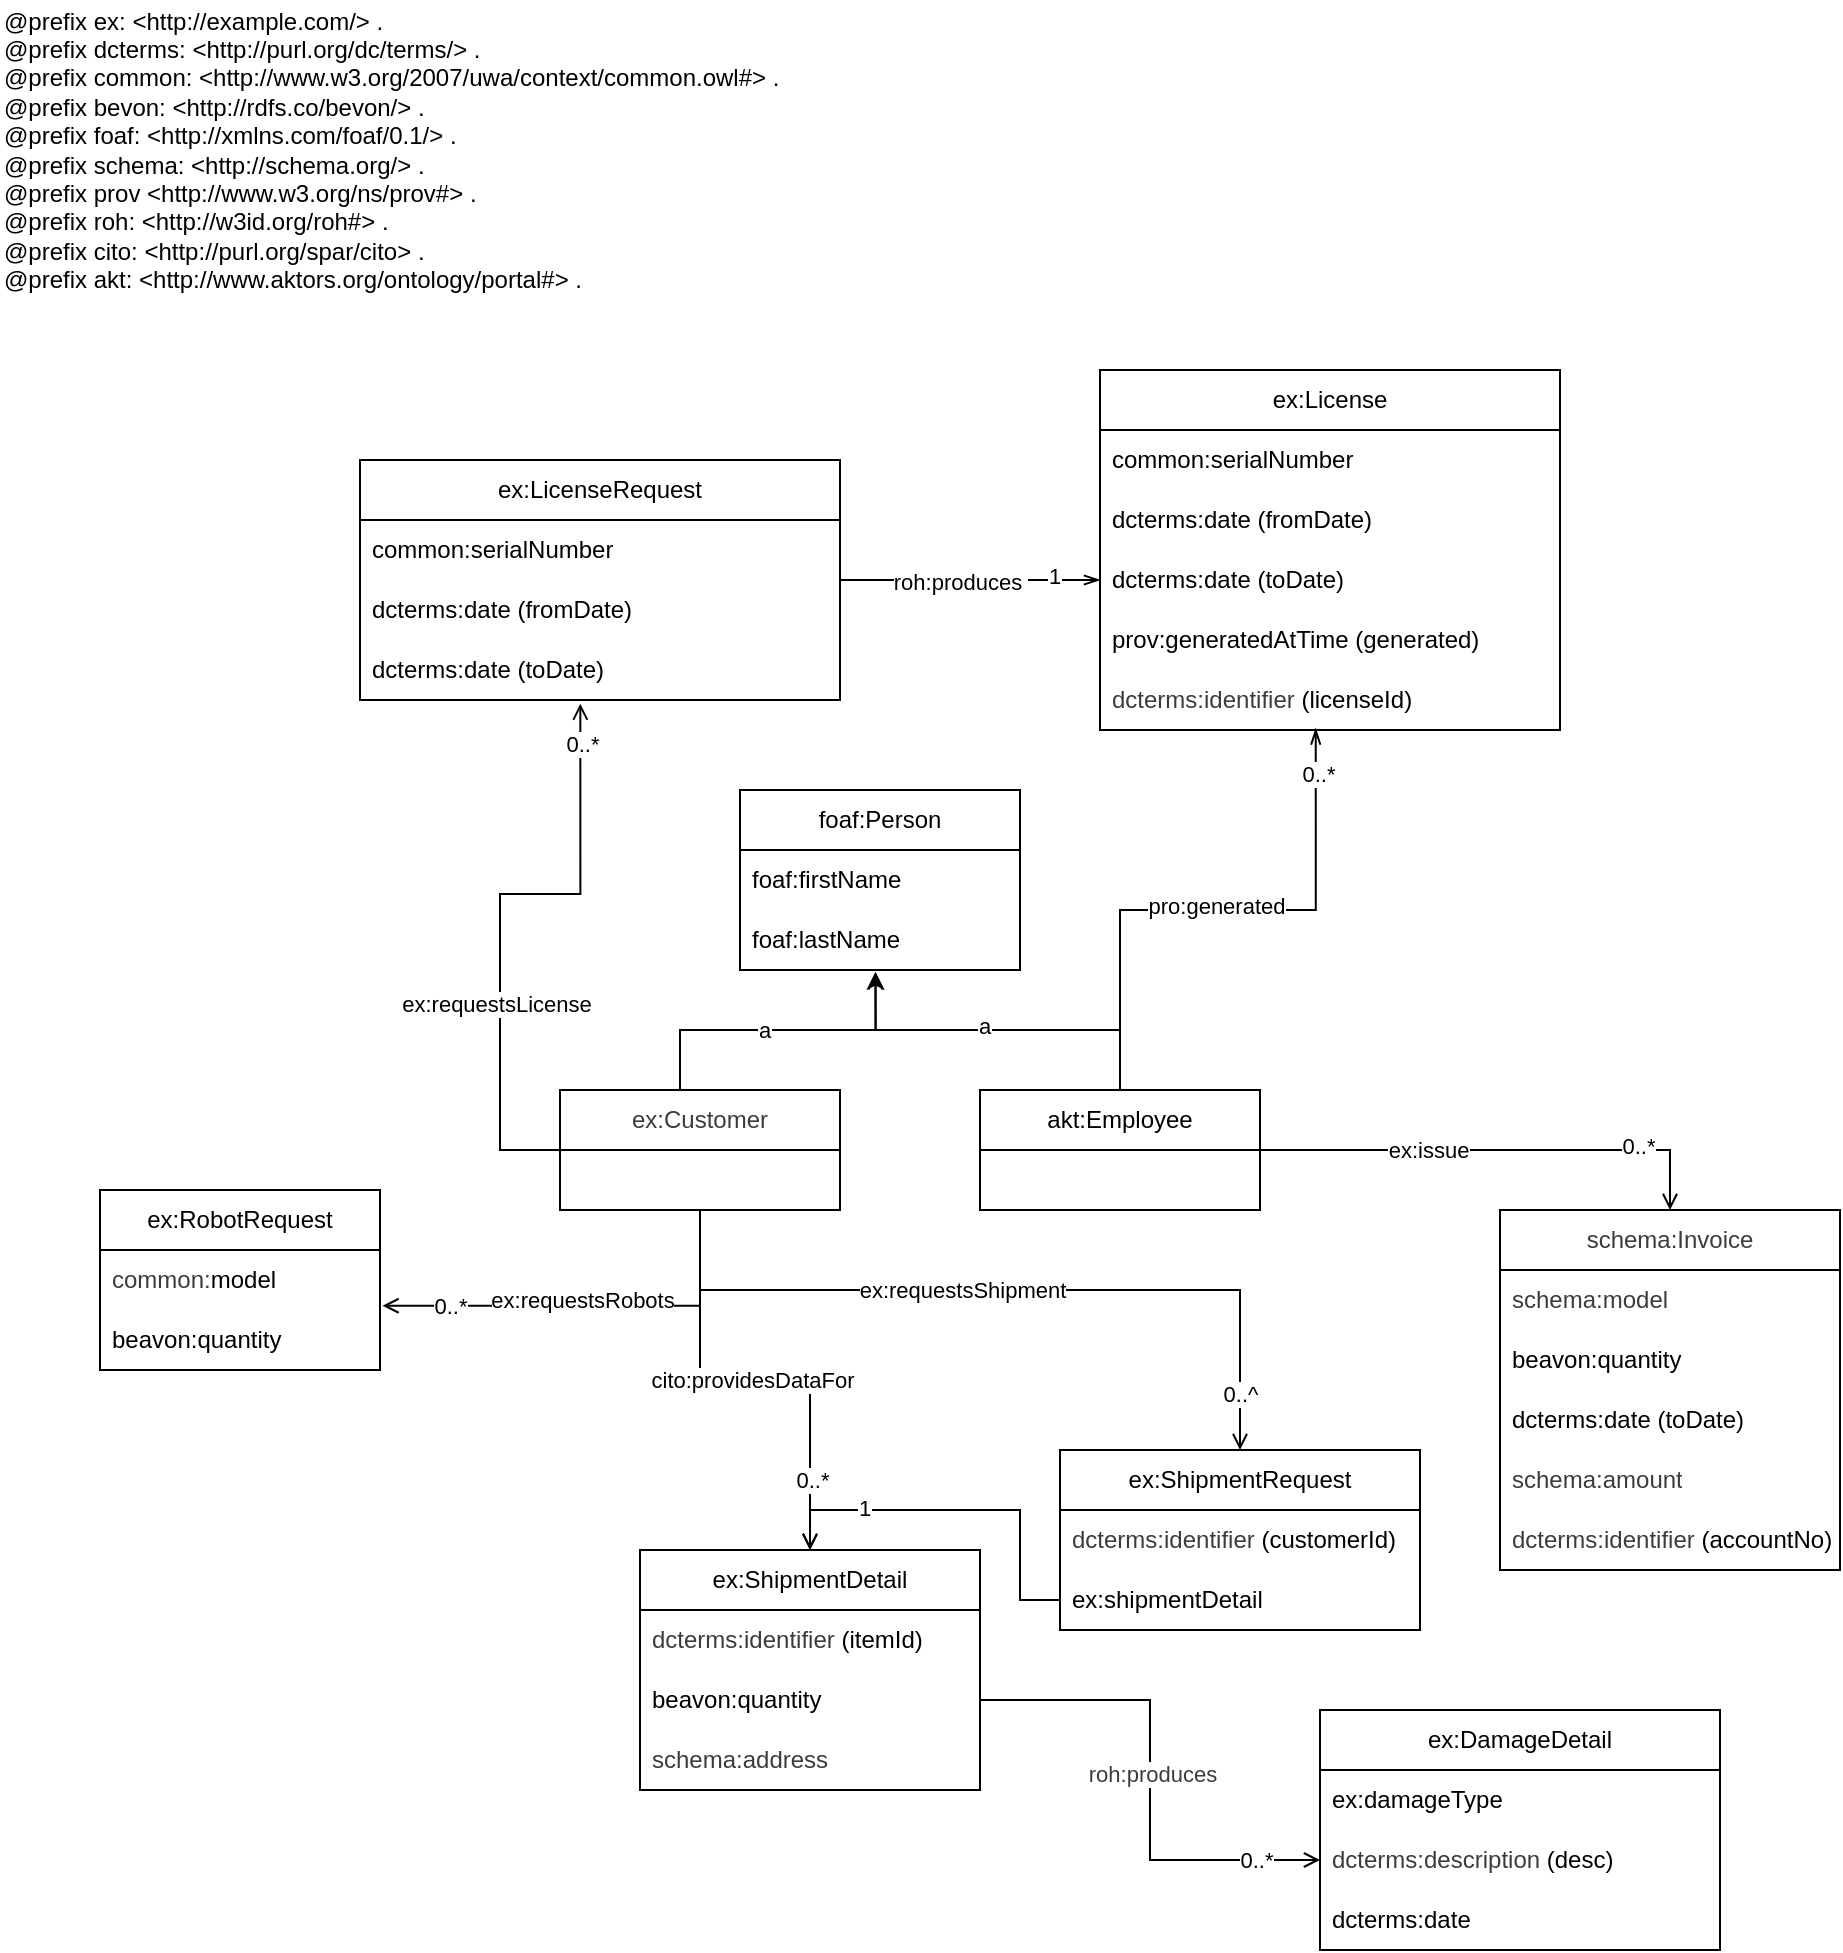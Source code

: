<mxfile version="24.3.1" type="device">
  <diagram name="Page-1" id="xuFI9ALSg-wIOWKJBD89">
    <mxGraphModel dx="1275" dy="5499" grid="1" gridSize="10" guides="1" tooltips="1" connect="1" arrows="1" fold="1" page="1" pageScale="1" pageWidth="3300" pageHeight="4681" math="0" shadow="0">
      <root>
        <mxCell id="0" />
        <mxCell id="1" parent="0" />
        <mxCell id="bSALIlR-JHasf0W1wMTP-1" value="ex:DamageDetail" style="swimlane;fontStyle=0;childLayout=stackLayout;horizontal=1;startSize=30;horizontalStack=0;resizeParent=1;resizeParentMax=0;resizeLast=0;collapsible=1;marginBottom=0;whiteSpace=wrap;html=1;" parent="1" vertex="1">
          <mxGeometry x="670" y="810" width="200" height="120" as="geometry" />
        </mxCell>
        <mxCell id="bSALIlR-JHasf0W1wMTP-2" value="ex:damageType" style="text;strokeColor=none;fillColor=none;align=left;verticalAlign=middle;spacingLeft=4;spacingRight=4;overflow=hidden;points=[[0,0.5],[1,0.5]];portConstraint=eastwest;rotatable=0;whiteSpace=wrap;html=1;" parent="bSALIlR-JHasf0W1wMTP-1" vertex="1">
          <mxGeometry y="30" width="200" height="30" as="geometry" />
        </mxCell>
        <mxCell id="bSALIlR-JHasf0W1wMTP-3" value="&lt;a style=&quot;outline: currentcolor; font-family: &amp;quot;Terminal Dosis&amp;quot;, helvetica, arial, sans-serif; margin: 0px; padding: 0px; border: 0px; text-decoration: none; color: rgb(60, 60, 60);&quot; target=&quot;_blank&quot; href=&quot;http://purl.org/dc/terms/description&quot;&gt;dcterms:description&lt;/a&gt;&amp;nbsp;(desc)" style="text;strokeColor=none;fillColor=none;align=left;verticalAlign=middle;spacingLeft=4;spacingRight=4;overflow=hidden;points=[[0,0.5],[1,0.5]];portConstraint=eastwest;rotatable=0;whiteSpace=wrap;html=1;" parent="bSALIlR-JHasf0W1wMTP-1" vertex="1">
          <mxGeometry y="60" width="200" height="30" as="geometry" />
        </mxCell>
        <mxCell id="bSALIlR-JHasf0W1wMTP-4" value="&lt;span style=&quot;text-align: center;&quot;&gt;dcterms:date&lt;/span&gt;" style="text;strokeColor=none;fillColor=none;align=left;verticalAlign=middle;spacingLeft=4;spacingRight=4;overflow=hidden;points=[[0,0.5],[1,0.5]];portConstraint=eastwest;rotatable=0;whiteSpace=wrap;html=1;" parent="bSALIlR-JHasf0W1wMTP-1" vertex="1">
          <mxGeometry y="90" width="200" height="30" as="geometry" />
        </mxCell>
        <mxCell id="bSALIlR-JHasf0W1wMTP-6" value="ex:ShipmentDetail" style="swimlane;fontStyle=0;childLayout=stackLayout;horizontal=1;startSize=30;horizontalStack=0;resizeParent=1;resizeParentMax=0;resizeLast=0;collapsible=1;marginBottom=0;whiteSpace=wrap;html=1;" parent="1" vertex="1">
          <mxGeometry x="330" y="730" width="170" height="120" as="geometry" />
        </mxCell>
        <mxCell id="bSALIlR-JHasf0W1wMTP-8" value="&lt;a style=&quot;outline: currentcolor; font-family: &amp;quot;Terminal Dosis&amp;quot;, helvetica, arial, sans-serif; margin: 0px; padding: 0px; border: 0px; text-decoration: none; color: rgb(60, 60, 60);&quot; target=&quot;_blank&quot; href=&quot;http://purl.org/dc/terms/identifier&quot;&gt;dcterms:identifier&lt;/a&gt;&amp;nbsp;(itemId)" style="text;strokeColor=none;fillColor=none;align=left;verticalAlign=middle;spacingLeft=4;spacingRight=4;overflow=hidden;points=[[0,0.5],[1,0.5]];portConstraint=eastwest;rotatable=0;whiteSpace=wrap;html=1;" parent="bSALIlR-JHasf0W1wMTP-6" vertex="1">
          <mxGeometry y="30" width="170" height="30" as="geometry" />
        </mxCell>
        <mxCell id="bSALIlR-JHasf0W1wMTP-9" value="beavon:quantity" style="text;strokeColor=none;fillColor=none;align=left;verticalAlign=middle;spacingLeft=4;spacingRight=4;overflow=hidden;points=[[0,0.5],[1,0.5]];portConstraint=eastwest;rotatable=0;whiteSpace=wrap;html=1;" parent="bSALIlR-JHasf0W1wMTP-6" vertex="1">
          <mxGeometry y="60" width="170" height="30" as="geometry" />
        </mxCell>
        <mxCell id="bSALIlR-JHasf0W1wMTP-15" value="&lt;a style=&quot;outline: currentcolor; font-family: &amp;quot;Terminal Dosis&amp;quot;, helvetica, arial, sans-serif; margin: 0px; padding: 0px; border: 0px; text-decoration: none; color: rgb(60, 60, 60);&quot; target=&quot;_blank&quot; href=&quot;http://schema.org/address&quot;&gt;schema:address&lt;/a&gt;" style="text;strokeColor=none;fillColor=none;align=left;verticalAlign=middle;spacingLeft=4;spacingRight=4;overflow=hidden;points=[[0,0.5],[1,0.5]];portConstraint=eastwest;rotatable=0;whiteSpace=wrap;html=1;" parent="bSALIlR-JHasf0W1wMTP-6" vertex="1">
          <mxGeometry y="90" width="170" height="30" as="geometry" />
        </mxCell>
        <mxCell id="bSALIlR-JHasf0W1wMTP-10" value="ex:ShipmentRequest" style="swimlane;fontStyle=0;childLayout=stackLayout;horizontal=1;startSize=30;horizontalStack=0;resizeParent=1;resizeParentMax=0;resizeLast=0;collapsible=1;marginBottom=0;whiteSpace=wrap;html=1;" parent="1" vertex="1">
          <mxGeometry x="540" y="680" width="180" height="90" as="geometry" />
        </mxCell>
        <mxCell id="bSALIlR-JHasf0W1wMTP-12" value="&lt;a style=&quot;outline: currentcolor; font-family: &amp;quot;Terminal Dosis&amp;quot;, helvetica, arial, sans-serif; margin: 0px; padding: 0px; border: 0px; text-decoration: none; color: rgb(60, 60, 60);&quot; target=&quot;_blank&quot; href=&quot;http://purl.org/dc/terms/identifier&quot;&gt;dcterms:identifier&lt;/a&gt;&amp;nbsp;(customerId)" style="text;strokeColor=none;fillColor=none;align=left;verticalAlign=middle;spacingLeft=4;spacingRight=4;overflow=hidden;points=[[0,0.5],[1,0.5]];portConstraint=eastwest;rotatable=0;whiteSpace=wrap;html=1;" parent="bSALIlR-JHasf0W1wMTP-10" vertex="1">
          <mxGeometry y="30" width="180" height="30" as="geometry" />
        </mxCell>
        <mxCell id="bSALIlR-JHasf0W1wMTP-13" value="ex:shipmentDetail" style="text;strokeColor=none;fillColor=none;align=left;verticalAlign=middle;spacingLeft=4;spacingRight=4;overflow=hidden;points=[[0,0.5],[1,0.5]];portConstraint=eastwest;rotatable=0;whiteSpace=wrap;html=1;" parent="bSALIlR-JHasf0W1wMTP-10" vertex="1">
          <mxGeometry y="60" width="180" height="30" as="geometry" />
        </mxCell>
        <mxCell id="bSALIlR-JHasf0W1wMTP-43" style="edgeStyle=orthogonalEdgeStyle;rounded=0;orthogonalLoop=1;jettySize=auto;html=1;entryX=0;entryY=0.5;entryDx=0;entryDy=0;endArrow=openThin;endFill=0;" parent="1" source="bSALIlR-JHasf0W1wMTP-16" target="bSALIlR-JHasf0W1wMTP-23" edge="1">
          <mxGeometry relative="1" as="geometry" />
        </mxCell>
        <mxCell id="bSALIlR-JHasf0W1wMTP-59" value="roh:produces&amp;nbsp;" style="edgeLabel;html=1;align=center;verticalAlign=middle;resizable=0;points=[];" parent="bSALIlR-JHasf0W1wMTP-43" vertex="1" connectable="0">
          <mxGeometry x="-0.122" y="-1" relative="1" as="geometry">
            <mxPoint x="3" as="offset" />
          </mxGeometry>
        </mxCell>
        <mxCell id="bSALIlR-JHasf0W1wMTP-60" value="1" style="edgeLabel;html=1;align=center;verticalAlign=middle;resizable=0;points=[];" parent="bSALIlR-JHasf0W1wMTP-43" vertex="1" connectable="0">
          <mxGeometry x="0.642" y="2" relative="1" as="geometry">
            <mxPoint as="offset" />
          </mxGeometry>
        </mxCell>
        <mxCell id="bSALIlR-JHasf0W1wMTP-16" value="ex:LicenseRequest" style="swimlane;fontStyle=0;childLayout=stackLayout;horizontal=1;startSize=30;horizontalStack=0;resizeParent=1;resizeParentMax=0;resizeLast=0;collapsible=1;marginBottom=0;whiteSpace=wrap;html=1;" parent="1" vertex="1">
          <mxGeometry x="190" y="185" width="240" height="120" as="geometry" />
        </mxCell>
        <mxCell id="bSALIlR-JHasf0W1wMTP-17" value="common:serialNumber" style="text;strokeColor=none;fillColor=none;align=left;verticalAlign=middle;spacingLeft=4;spacingRight=4;overflow=hidden;points=[[0,0.5],[1,0.5]];portConstraint=eastwest;rotatable=0;whiteSpace=wrap;html=1;" parent="bSALIlR-JHasf0W1wMTP-16" vertex="1">
          <mxGeometry y="30" width="240" height="30" as="geometry" />
        </mxCell>
        <mxCell id="bSALIlR-JHasf0W1wMTP-18" value="&lt;span style=&quot;text-align: center;&quot;&gt;dcterms:date (&lt;/span&gt;fromDate)" style="text;strokeColor=none;fillColor=none;align=left;verticalAlign=middle;spacingLeft=4;spacingRight=4;overflow=hidden;points=[[0,0.5],[1,0.5]];portConstraint=eastwest;rotatable=0;whiteSpace=wrap;html=1;" parent="bSALIlR-JHasf0W1wMTP-16" vertex="1">
          <mxGeometry y="60" width="240" height="30" as="geometry" />
        </mxCell>
        <mxCell id="bSALIlR-JHasf0W1wMTP-19" value="&lt;span style=&quot;text-align: center;&quot;&gt;dcterms:date (&lt;/span&gt;toDate)" style="text;strokeColor=none;fillColor=none;align=left;verticalAlign=middle;spacingLeft=4;spacingRight=4;overflow=hidden;points=[[0,0.5],[1,0.5]];portConstraint=eastwest;rotatable=0;whiteSpace=wrap;html=1;" parent="bSALIlR-JHasf0W1wMTP-16" vertex="1">
          <mxGeometry y="90" width="240" height="30" as="geometry" />
        </mxCell>
        <mxCell id="bSALIlR-JHasf0W1wMTP-20" value="ex:License" style="swimlane;fontStyle=0;childLayout=stackLayout;horizontal=1;startSize=30;horizontalStack=0;resizeParent=1;resizeParentMax=0;resizeLast=0;collapsible=1;marginBottom=0;whiteSpace=wrap;html=1;" parent="1" vertex="1">
          <mxGeometry x="560" y="140" width="230" height="180" as="geometry" />
        </mxCell>
        <mxCell id="bSALIlR-JHasf0W1wMTP-21" value="common:serialNumber" style="text;strokeColor=none;fillColor=none;align=left;verticalAlign=middle;spacingLeft=4;spacingRight=4;overflow=hidden;points=[[0,0.5],[1,0.5]];portConstraint=eastwest;rotatable=0;whiteSpace=wrap;html=1;" parent="bSALIlR-JHasf0W1wMTP-20" vertex="1">
          <mxGeometry y="30" width="230" height="30" as="geometry" />
        </mxCell>
        <mxCell id="bSALIlR-JHasf0W1wMTP-22" value="&lt;span style=&quot;text-align: center;&quot;&gt;dcterms:date (&lt;/span&gt;fromDate)" style="text;strokeColor=none;fillColor=none;align=left;verticalAlign=middle;spacingLeft=4;spacingRight=4;overflow=hidden;points=[[0,0.5],[1,0.5]];portConstraint=eastwest;rotatable=0;whiteSpace=wrap;html=1;" parent="bSALIlR-JHasf0W1wMTP-20" vertex="1">
          <mxGeometry y="60" width="230" height="30" as="geometry" />
        </mxCell>
        <mxCell id="bSALIlR-JHasf0W1wMTP-23" value="&lt;span style=&quot;text-align: center;&quot;&gt;dcterms:date (&lt;/span&gt;toDate)" style="text;strokeColor=none;fillColor=none;align=left;verticalAlign=middle;spacingLeft=4;spacingRight=4;overflow=hidden;points=[[0,0.5],[1,0.5]];portConstraint=eastwest;rotatable=0;whiteSpace=wrap;html=1;" parent="bSALIlR-JHasf0W1wMTP-20" vertex="1">
          <mxGeometry y="90" width="230" height="30" as="geometry" />
        </mxCell>
        <mxCell id="bSALIlR-JHasf0W1wMTP-24" value="&lt;span style=&quot;text-align: center;&quot;&gt;prov:generatedAtTime (&lt;/span&gt;generated)" style="text;strokeColor=none;fillColor=none;align=left;verticalAlign=middle;spacingLeft=4;spacingRight=4;overflow=hidden;points=[[0,0.5],[1,0.5]];portConstraint=eastwest;rotatable=0;whiteSpace=wrap;html=1;" parent="bSALIlR-JHasf0W1wMTP-20" vertex="1">
          <mxGeometry y="120" width="230" height="30" as="geometry" />
        </mxCell>
        <mxCell id="bSALIlR-JHasf0W1wMTP-25" value="&lt;a style=&quot;outline: currentcolor; font-family: &amp;quot;Terminal Dosis&amp;quot;, helvetica, arial, sans-serif; margin: 0px; padding: 0px; border: 0px; text-decoration: none; color: rgb(60, 60, 60);&quot; target=&quot;_blank&quot; href=&quot;http://purl.org/dc/terms/identifier&quot;&gt;dcterms:identifier&lt;/a&gt;&amp;nbsp;(licenseId)" style="text;strokeColor=none;fillColor=none;align=left;verticalAlign=middle;spacingLeft=4;spacingRight=4;overflow=hidden;points=[[0,0.5],[1,0.5]];portConstraint=eastwest;rotatable=0;whiteSpace=wrap;html=1;" parent="bSALIlR-JHasf0W1wMTP-20" vertex="1">
          <mxGeometry y="150" width="230" height="30" as="geometry" />
        </mxCell>
        <mxCell id="bSALIlR-JHasf0W1wMTP-26" value="ex:RobotRequest" style="swimlane;fontStyle=0;childLayout=stackLayout;horizontal=1;startSize=30;horizontalStack=0;resizeParent=1;resizeParentMax=0;resizeLast=0;collapsible=1;marginBottom=0;whiteSpace=wrap;html=1;" parent="1" vertex="1">
          <mxGeometry x="60" y="550" width="140" height="90" as="geometry" />
        </mxCell>
        <mxCell id="bSALIlR-JHasf0W1wMTP-27" value="&lt;a style=&quot;outline: currentcolor; font-family: &amp;quot;Terminal Dosis&amp;quot;, helvetica, arial, sans-serif; margin: 0px; padding: 0px; border: 0px; text-decoration: none; color: rgb(60, 60, 60);&quot; target=&quot;_blank&quot; href=&quot;http://www.w3.org/2007/uwa/context/common.owl#model&quot;&gt;common:&lt;/a&gt;model" style="text;strokeColor=none;fillColor=none;align=left;verticalAlign=middle;spacingLeft=4;spacingRight=4;overflow=hidden;points=[[0,0.5],[1,0.5]];portConstraint=eastwest;rotatable=0;whiteSpace=wrap;html=1;" parent="bSALIlR-JHasf0W1wMTP-26" vertex="1">
          <mxGeometry y="30" width="140" height="30" as="geometry" />
        </mxCell>
        <mxCell id="bSALIlR-JHasf0W1wMTP-28" value="beavon:quantity" style="text;strokeColor=none;fillColor=none;align=left;verticalAlign=middle;spacingLeft=4;spacingRight=4;overflow=hidden;points=[[0,0.5],[1,0.5]];portConstraint=eastwest;rotatable=0;whiteSpace=wrap;html=1;" parent="bSALIlR-JHasf0W1wMTP-26" vertex="1">
          <mxGeometry y="60" width="140" height="30" as="geometry" />
        </mxCell>
        <mxCell id="bSALIlR-JHasf0W1wMTP-30" value="&lt;a style=&quot;outline: currentcolor; font-family: &amp;quot;Terminal Dosis&amp;quot;, helvetica, arial, sans-serif; margin: 0px; padding: 0px; border: 0px; text-decoration: none; color: rgb(60, 60, 60); text-align: left;&quot; target=&quot;_blank&quot; href=&quot;http://schema.org/Invoice&quot;&gt;schema:Invoice&lt;/a&gt;" style="swimlane;fontStyle=0;childLayout=stackLayout;horizontal=1;startSize=30;horizontalStack=0;resizeParent=1;resizeParentMax=0;resizeLast=0;collapsible=1;marginBottom=0;whiteSpace=wrap;html=1;" parent="1" vertex="1">
          <mxGeometry x="760" y="560" width="170" height="180" as="geometry" />
        </mxCell>
        <mxCell id="bSALIlR-JHasf0W1wMTP-31" value="&lt;a style=&quot;outline: currentcolor; font-family: &amp;quot;Terminal Dosis&amp;quot;, helvetica, arial, sans-serif; margin: 0px; padding: 0px; border: 0px; text-decoration: none; color: rgb(60, 60, 60);&quot; target=&quot;_blank&quot; href=&quot;http://schema.org/model&quot;&gt;schema:model&lt;/a&gt;" style="text;strokeColor=none;fillColor=none;align=left;verticalAlign=middle;spacingLeft=4;spacingRight=4;overflow=hidden;points=[[0,0.5],[1,0.5]];portConstraint=eastwest;rotatable=0;whiteSpace=wrap;html=1;" parent="bSALIlR-JHasf0W1wMTP-30" vertex="1">
          <mxGeometry y="30" width="170" height="30" as="geometry" />
        </mxCell>
        <mxCell id="bSALIlR-JHasf0W1wMTP-32" value="beavon:quantity" style="text;strokeColor=none;fillColor=none;align=left;verticalAlign=middle;spacingLeft=4;spacingRight=4;overflow=hidden;points=[[0,0.5],[1,0.5]];portConstraint=eastwest;rotatable=0;whiteSpace=wrap;html=1;" parent="bSALIlR-JHasf0W1wMTP-30" vertex="1">
          <mxGeometry y="60" width="170" height="30" as="geometry" />
        </mxCell>
        <mxCell id="bSALIlR-JHasf0W1wMTP-33" value="&lt;span style=&quot;text-align: center;&quot;&gt;dcterms:date (&lt;/span&gt;toDate)" style="text;strokeColor=none;fillColor=none;align=left;verticalAlign=middle;spacingLeft=4;spacingRight=4;overflow=hidden;points=[[0,0.5],[1,0.5]];portConstraint=eastwest;rotatable=0;whiteSpace=wrap;html=1;" parent="bSALIlR-JHasf0W1wMTP-30" vertex="1">
          <mxGeometry y="90" width="170" height="30" as="geometry" />
        </mxCell>
        <mxCell id="bSALIlR-JHasf0W1wMTP-34" value="&lt;a style=&quot;outline: currentcolor; font-family: &amp;quot;Terminal Dosis&amp;quot;, helvetica, arial, sans-serif; margin: 0px; padding: 0px; border: 0px; text-decoration: none; color: rgb(60, 60, 60);&quot; target=&quot;_blank&quot; href=&quot;http://schema.org/amount&quot;&gt;schema:amount&lt;/a&gt;" style="text;strokeColor=none;fillColor=none;align=left;verticalAlign=middle;spacingLeft=4;spacingRight=4;overflow=hidden;points=[[0,0.5],[1,0.5]];portConstraint=eastwest;rotatable=0;whiteSpace=wrap;html=1;" parent="bSALIlR-JHasf0W1wMTP-30" vertex="1">
          <mxGeometry y="120" width="170" height="30" as="geometry" />
        </mxCell>
        <mxCell id="bSALIlR-JHasf0W1wMTP-35" value="&lt;a style=&quot;outline: currentcolor; font-family: &amp;quot;Terminal Dosis&amp;quot;, helvetica, arial, sans-serif; margin: 0px; padding: 0px; border: 0px; text-decoration: none; color: rgb(60, 60, 60);&quot; target=&quot;_blank&quot; href=&quot;http://purl.org/dc/terms/identifier&quot;&gt;dcterms:identifier&lt;/a&gt;&amp;nbsp;(accountNo)" style="text;strokeColor=none;fillColor=none;align=left;verticalAlign=middle;spacingLeft=4;spacingRight=4;overflow=hidden;points=[[0,0.5],[1,0.5]];portConstraint=eastwest;rotatable=0;whiteSpace=wrap;html=1;" parent="bSALIlR-JHasf0W1wMTP-30" vertex="1">
          <mxGeometry y="150" width="170" height="30" as="geometry" />
        </mxCell>
        <mxCell id="bSALIlR-JHasf0W1wMTP-37" value="@prefix ex: &amp;lt;http://example.com/&amp;gt; .&lt;div&gt;@prefix dcterms: &amp;lt;http://purl.org/dc/terms/&amp;gt; .&lt;/div&gt;&lt;div&gt;@prefix common: &amp;lt;http://www.w3.org/2007/uwa/context/common.owl#&amp;gt; .&lt;/div&gt;&lt;div&gt;@prefix bevon: &amp;lt;http://rdfs.co/bevon/&amp;gt; .&lt;/div&gt;&lt;div&gt;@prefix foaf: &amp;lt;http://xmlns.com/foaf/0.1/&amp;gt; .&lt;/div&gt;&lt;div&gt;@prefix schema: &amp;lt;http://schema.org/&amp;gt; .&lt;/div&gt;&lt;div&gt;@prefix prov &amp;lt;http://www.w3.org/ns/prov#&amp;gt; .&lt;/div&gt;&lt;div&gt;@prefix roh: &amp;lt;http://w3id.org/roh#&amp;gt; .&lt;/div&gt;&lt;div&gt;@prefix cito: &amp;lt;&lt;span style=&quot;font-family: sans-serif; text-align: justify; white-space: normal; background-color: white;&quot;&gt;http://purl.org/spar/cito&lt;/span&gt;&amp;gt; .&lt;/div&gt;&lt;div&gt;@prefix akt: &amp;lt;http://www.aktors.org/ontology/portal#&amp;gt; .&lt;/div&gt;" style="text;html=1;align=left;verticalAlign=middle;resizable=0;points=[];autosize=1;strokeColor=none;fillColor=none;" parent="1" vertex="1">
          <mxGeometry x="10" y="-45" width="410" height="150" as="geometry" />
        </mxCell>
        <mxCell id="bSALIlR-JHasf0W1wMTP-44" value="foaf:Person" style="swimlane;fontStyle=0;childLayout=stackLayout;horizontal=1;startSize=30;horizontalStack=0;resizeParent=1;resizeParentMax=0;resizeLast=0;collapsible=1;marginBottom=0;whiteSpace=wrap;html=1;" parent="1" vertex="1">
          <mxGeometry x="380" y="350" width="140" height="90" as="geometry" />
        </mxCell>
        <mxCell id="bSALIlR-JHasf0W1wMTP-45" value="foaf:firstName" style="text;strokeColor=none;fillColor=none;align=left;verticalAlign=middle;spacingLeft=4;spacingRight=4;overflow=hidden;points=[[0,0.5],[1,0.5]];portConstraint=eastwest;rotatable=0;whiteSpace=wrap;html=1;" parent="bSALIlR-JHasf0W1wMTP-44" vertex="1">
          <mxGeometry y="30" width="140" height="30" as="geometry" />
        </mxCell>
        <mxCell id="bSALIlR-JHasf0W1wMTP-46" value="foaf:lastName" style="text;strokeColor=none;fillColor=none;align=left;verticalAlign=middle;spacingLeft=4;spacingRight=4;overflow=hidden;points=[[0,0.5],[1,0.5]];portConstraint=eastwest;rotatable=0;whiteSpace=wrap;html=1;" parent="bSALIlR-JHasf0W1wMTP-44" vertex="1">
          <mxGeometry y="60" width="140" height="30" as="geometry" />
        </mxCell>
        <mxCell id="bSALIlR-JHasf0W1wMTP-70" style="edgeStyle=orthogonalEdgeStyle;rounded=0;orthogonalLoop=1;jettySize=auto;html=1;entryX=0.5;entryY=0;entryDx=0;entryDy=0;endArrow=open;endFill=0;" parent="1" source="bSALIlR-JHasf0W1wMTP-48" target="bSALIlR-JHasf0W1wMTP-6" edge="1">
          <mxGeometry relative="1" as="geometry" />
        </mxCell>
        <mxCell id="bSALIlR-JHasf0W1wMTP-71" value="cito:providesDataFor" style="edgeLabel;html=1;align=center;verticalAlign=middle;resizable=0;points=[];" parent="bSALIlR-JHasf0W1wMTP-70" vertex="1" connectable="0">
          <mxGeometry x="-0.014" relative="1" as="geometry">
            <mxPoint as="offset" />
          </mxGeometry>
        </mxCell>
        <mxCell id="bSALIlR-JHasf0W1wMTP-81" value="0..*" style="edgeLabel;html=1;align=center;verticalAlign=middle;resizable=0;points=[];" parent="bSALIlR-JHasf0W1wMTP-70" vertex="1" connectable="0">
          <mxGeometry x="0.684" y="1" relative="1" as="geometry">
            <mxPoint as="offset" />
          </mxGeometry>
        </mxCell>
        <mxCell id="bSALIlR-JHasf0W1wMTP-79" style="edgeStyle=orthogonalEdgeStyle;rounded=0;orthogonalLoop=1;jettySize=auto;html=1;entryX=0.5;entryY=0;entryDx=0;entryDy=0;endArrow=open;endFill=0;" parent="1" source="bSALIlR-JHasf0W1wMTP-48" target="bSALIlR-JHasf0W1wMTP-10" edge="1">
          <mxGeometry relative="1" as="geometry">
            <Array as="points">
              <mxPoint x="360" y="600" />
              <mxPoint x="630" y="600" />
            </Array>
          </mxGeometry>
        </mxCell>
        <mxCell id="bSALIlR-JHasf0W1wMTP-80" value="ex:requestsShipment" style="edgeLabel;html=1;align=center;verticalAlign=middle;resizable=0;points=[];" parent="bSALIlR-JHasf0W1wMTP-79" vertex="1" connectable="0">
          <mxGeometry x="-0.126" relative="1" as="geometry">
            <mxPoint as="offset" />
          </mxGeometry>
        </mxCell>
        <mxCell id="bSALIlR-JHasf0W1wMTP-85" value="0..^" style="edgeLabel;html=1;align=center;verticalAlign=middle;resizable=0;points=[];" parent="bSALIlR-JHasf0W1wMTP-79" vertex="1" connectable="0">
          <mxGeometry x="0.855" relative="1" as="geometry">
            <mxPoint as="offset" />
          </mxGeometry>
        </mxCell>
        <mxCell id="bSALIlR-JHasf0W1wMTP-48" value="&lt;a style=&quot;outline: currentcolor; font-family: &amp;quot;Terminal Dosis&amp;quot;, helvetica, arial, sans-serif; margin: 0px; padding: 0px; border: 0px; text-decoration: none; color: rgb(60, 60, 60); text-align: left;&quot; target=&quot;_blank&quot; href=&quot;http://schema.org/customer&quot;&gt;ex:Customer&lt;/a&gt;" style="swimlane;fontStyle=0;childLayout=stackLayout;horizontal=1;startSize=30;horizontalStack=0;resizeParent=1;resizeParentMax=0;resizeLast=0;collapsible=1;marginBottom=0;whiteSpace=wrap;html=1;" parent="1" vertex="1">
          <mxGeometry x="290" y="500" width="140" height="60" as="geometry" />
        </mxCell>
        <mxCell id="bSALIlR-JHasf0W1wMTP-67" style="edgeStyle=orthogonalEdgeStyle;rounded=0;orthogonalLoop=1;jettySize=auto;html=1;entryX=0.5;entryY=0;entryDx=0;entryDy=0;endArrow=open;endFill=0;" parent="1" source="bSALIlR-JHasf0W1wMTP-51" target="bSALIlR-JHasf0W1wMTP-30" edge="1">
          <mxGeometry relative="1" as="geometry" />
        </mxCell>
        <mxCell id="bSALIlR-JHasf0W1wMTP-69" value="ex:issue" style="edgeLabel;html=1;align=center;verticalAlign=middle;resizable=0;points=[];" parent="bSALIlR-JHasf0W1wMTP-67" vertex="1" connectable="0">
          <mxGeometry x="-0.284" relative="1" as="geometry">
            <mxPoint as="offset" />
          </mxGeometry>
        </mxCell>
        <mxCell id="bSALIlR-JHasf0W1wMTP-83" value="0..*" style="edgeLabel;html=1;align=center;verticalAlign=middle;resizable=0;points=[];" parent="bSALIlR-JHasf0W1wMTP-67" vertex="1" connectable="0">
          <mxGeometry x="0.604" y="2" relative="1" as="geometry">
            <mxPoint as="offset" />
          </mxGeometry>
        </mxCell>
        <mxCell id="bSALIlR-JHasf0W1wMTP-51" value="akt:Employee" style="swimlane;fontStyle=0;childLayout=stackLayout;horizontal=1;startSize=30;horizontalStack=0;resizeParent=1;resizeParentMax=0;resizeLast=0;collapsible=1;marginBottom=0;whiteSpace=wrap;html=1;" parent="1" vertex="1">
          <mxGeometry x="500" y="500" width="140" height="60" as="geometry" />
        </mxCell>
        <mxCell id="bSALIlR-JHasf0W1wMTP-54" style="edgeStyle=orthogonalEdgeStyle;rounded=0;orthogonalLoop=1;jettySize=auto;html=1;entryX=0.484;entryY=1.055;entryDx=0;entryDy=0;entryPerimeter=0;endArrow=open;endFill=0;" parent="1" source="bSALIlR-JHasf0W1wMTP-48" target="bSALIlR-JHasf0W1wMTP-46" edge="1">
          <mxGeometry relative="1" as="geometry">
            <Array as="points">
              <mxPoint x="350" y="470" />
              <mxPoint x="448" y="470" />
            </Array>
          </mxGeometry>
        </mxCell>
        <mxCell id="bSALIlR-JHasf0W1wMTP-65" value="a" style="edgeLabel;html=1;align=center;verticalAlign=middle;resizable=0;points=[];" parent="bSALIlR-JHasf0W1wMTP-54" vertex="1" connectable="0">
          <mxGeometry x="-0.08" relative="1" as="geometry">
            <mxPoint as="offset" />
          </mxGeometry>
        </mxCell>
        <mxCell id="bSALIlR-JHasf0W1wMTP-56" style="edgeStyle=orthogonalEdgeStyle;rounded=0;orthogonalLoop=1;jettySize=auto;html=1;entryX=0.469;entryY=0.975;entryDx=0;entryDy=0;entryPerimeter=0;endArrow=openThin;endFill=0;" parent="1" source="bSALIlR-JHasf0W1wMTP-51" target="bSALIlR-JHasf0W1wMTP-25" edge="1">
          <mxGeometry relative="1" as="geometry" />
        </mxCell>
        <mxCell id="bSALIlR-JHasf0W1wMTP-57" value="pro:generated" style="edgeLabel;html=1;align=center;verticalAlign=middle;resizable=0;points=[];" parent="bSALIlR-JHasf0W1wMTP-56" vertex="1" connectable="0">
          <mxGeometry x="-0.014" y="2" relative="1" as="geometry">
            <mxPoint as="offset" />
          </mxGeometry>
        </mxCell>
        <mxCell id="bSALIlR-JHasf0W1wMTP-58" value="0..*" style="edgeLabel;html=1;align=center;verticalAlign=middle;resizable=0;points=[];" parent="bSALIlR-JHasf0W1wMTP-56" vertex="1" connectable="0">
          <mxGeometry x="0.837" y="-1" relative="1" as="geometry">
            <mxPoint as="offset" />
          </mxGeometry>
        </mxCell>
        <mxCell id="bSALIlR-JHasf0W1wMTP-61" style="edgeStyle=orthogonalEdgeStyle;rounded=0;orthogonalLoop=1;jettySize=auto;html=1;entryX=0.459;entryY=1.061;entryDx=0;entryDy=0;entryPerimeter=0;endArrow=open;endFill=0;" parent="1" source="bSALIlR-JHasf0W1wMTP-48" target="bSALIlR-JHasf0W1wMTP-19" edge="1">
          <mxGeometry relative="1" as="geometry">
            <Array as="points">
              <mxPoint x="260" y="530" />
              <mxPoint x="260" y="402" />
              <mxPoint x="300" y="402" />
            </Array>
          </mxGeometry>
        </mxCell>
        <mxCell id="bSALIlR-JHasf0W1wMTP-62" value="ex:requestsLicense" style="edgeLabel;html=1;align=center;verticalAlign=middle;resizable=0;points=[];" parent="bSALIlR-JHasf0W1wMTP-61" vertex="1" connectable="0">
          <mxGeometry x="-0.294" y="2" relative="1" as="geometry">
            <mxPoint as="offset" />
          </mxGeometry>
        </mxCell>
        <mxCell id="bSALIlR-JHasf0W1wMTP-72" value="0..*" style="edgeLabel;html=1;align=center;verticalAlign=middle;resizable=0;points=[];" parent="bSALIlR-JHasf0W1wMTP-61" vertex="1" connectable="0">
          <mxGeometry x="0.864" y="-1" relative="1" as="geometry">
            <mxPoint as="offset" />
          </mxGeometry>
        </mxCell>
        <mxCell id="bSALIlR-JHasf0W1wMTP-63" style="edgeStyle=orthogonalEdgeStyle;rounded=0;orthogonalLoop=1;jettySize=auto;html=1;entryX=1.009;entryY=-0.071;entryDx=0;entryDy=0;entryPerimeter=0;endArrow=open;endFill=0;" parent="1" source="bSALIlR-JHasf0W1wMTP-48" target="bSALIlR-JHasf0W1wMTP-28" edge="1">
          <mxGeometry relative="1" as="geometry" />
        </mxCell>
        <mxCell id="bSALIlR-JHasf0W1wMTP-64" value="ex:requestsRobots" style="edgeLabel;html=1;align=center;verticalAlign=middle;resizable=0;points=[];" parent="bSALIlR-JHasf0W1wMTP-63" vertex="1" connectable="0">
          <mxGeometry x="0.271" y="-3" relative="1" as="geometry">
            <mxPoint x="24" as="offset" />
          </mxGeometry>
        </mxCell>
        <mxCell id="bSALIlR-JHasf0W1wMTP-73" value="0..*" style="edgeLabel;html=1;align=center;verticalAlign=middle;resizable=0;points=[];" parent="bSALIlR-JHasf0W1wMTP-63" vertex="1" connectable="0">
          <mxGeometry x="0.807" relative="1" as="geometry">
            <mxPoint x="13" as="offset" />
          </mxGeometry>
        </mxCell>
        <mxCell id="bSALIlR-JHasf0W1wMTP-76" style="edgeStyle=orthogonalEdgeStyle;rounded=0;orthogonalLoop=1;jettySize=auto;html=1;entryX=0.5;entryY=0;entryDx=0;entryDy=0;endArrow=open;endFill=0;" parent="1" source="bSALIlR-JHasf0W1wMTP-13" target="bSALIlR-JHasf0W1wMTP-6" edge="1">
          <mxGeometry relative="1" as="geometry">
            <Array as="points">
              <mxPoint x="520" y="755" />
              <mxPoint x="520" y="710" />
              <mxPoint x="415" y="710" />
            </Array>
          </mxGeometry>
        </mxCell>
        <mxCell id="bSALIlR-JHasf0W1wMTP-82" value="1" style="edgeLabel;html=1;align=center;verticalAlign=middle;resizable=0;points=[];" parent="bSALIlR-JHasf0W1wMTP-76" vertex="1" connectable="0">
          <mxGeometry x="0.51" y="-1" relative="1" as="geometry">
            <mxPoint as="offset" />
          </mxGeometry>
        </mxCell>
        <mxCell id="bSALIlR-JHasf0W1wMTP-77" style="edgeStyle=orthogonalEdgeStyle;rounded=0;orthogonalLoop=1;jettySize=auto;html=1;entryX=0;entryY=0.5;entryDx=0;entryDy=0;endArrow=open;endFill=0;" parent="1" source="bSALIlR-JHasf0W1wMTP-9" target="bSALIlR-JHasf0W1wMTP-3" edge="1">
          <mxGeometry relative="1" as="geometry" />
        </mxCell>
        <mxCell id="bSALIlR-JHasf0W1wMTP-78" value="&lt;a style=&quot;white-space: normal; outline: currentcolor; font-family: &amp;quot;Terminal Dosis&amp;quot;, helvetica, arial, sans-serif; margin: 0px; padding: 0px; border: 0px; text-decoration: none; color: rgb(60, 60, 60); text-align: left;&quot; target=&quot;_blank&quot; href=&quot;http://w3id.org/roh#produces&quot;&gt;roh:produces&lt;/a&gt;" style="edgeLabel;html=1;align=center;verticalAlign=middle;resizable=0;points=[];" parent="bSALIlR-JHasf0W1wMTP-77" vertex="1" connectable="0">
          <mxGeometry x="-0.03" y="1" relative="1" as="geometry">
            <mxPoint as="offset" />
          </mxGeometry>
        </mxCell>
        <mxCell id="bSALIlR-JHasf0W1wMTP-84" value="0..*" style="edgeLabel;html=1;align=center;verticalAlign=middle;resizable=0;points=[];" parent="bSALIlR-JHasf0W1wMTP-77" vertex="1" connectable="0">
          <mxGeometry x="0.739" relative="1" as="geometry">
            <mxPoint as="offset" />
          </mxGeometry>
        </mxCell>
        <mxCell id="CQhRdlL3FklzoJj8wAij-1" style="edgeStyle=orthogonalEdgeStyle;rounded=0;orthogonalLoop=1;jettySize=auto;html=1;entryX=0.484;entryY=1.029;entryDx=0;entryDy=0;entryPerimeter=0;" edge="1" parent="1" source="bSALIlR-JHasf0W1wMTP-51" target="bSALIlR-JHasf0W1wMTP-46">
          <mxGeometry relative="1" as="geometry" />
        </mxCell>
        <mxCell id="CQhRdlL3FklzoJj8wAij-2" value="a" style="edgeLabel;html=1;align=center;verticalAlign=middle;resizable=0;points=[];" vertex="1" connectable="0" parent="CQhRdlL3FklzoJj8wAij-1">
          <mxGeometry x="0.087" y="-2" relative="1" as="geometry">
            <mxPoint as="offset" />
          </mxGeometry>
        </mxCell>
      </root>
    </mxGraphModel>
  </diagram>
</mxfile>
